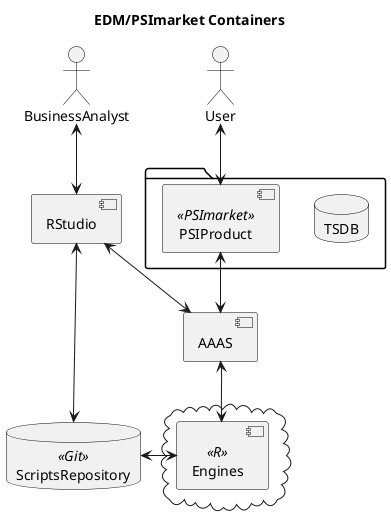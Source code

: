 @startuml
skinparam componentStyle uml2

title EDM/PSImarket Containers

actor User
actor BusinessAnalyst as BA
package {
    database TSDB as tsdb
    component PSIProduct as PSI <<PSImarket>>
}
component RStudio as rstdio
database ScriptsRepository as scripts <<Git>>
component AAAS as 3as
cloud {
    component Engines as engine <<R>>
}

' Answers:
' * Data (TS) is provided by PSImarket and passed through 3AS to R
' * Communication is done synchronously with method calls - tight integration
' * Scripts are available for both, RStudio and R through Git repository
' * Use case from Rstudio works exaclty the same way as Use case from product
' * Engines, Scripts repository are dockerized, ready to be run on k8s or openshift

User <--> PSI
BA <--> rstdio
rstdio <--> scripts
PSI <--> 3as
rstdio <--> 3as
3as <--> engine
engine <-right-> scripts

skinparam actor {
  BorderColor black
  ArrowColor black
}
skinparam component {
  BorderColor black
  ArrowColor black
}
skinparam database {
  BorderColor black
  ArrowColor black
}
@enduml